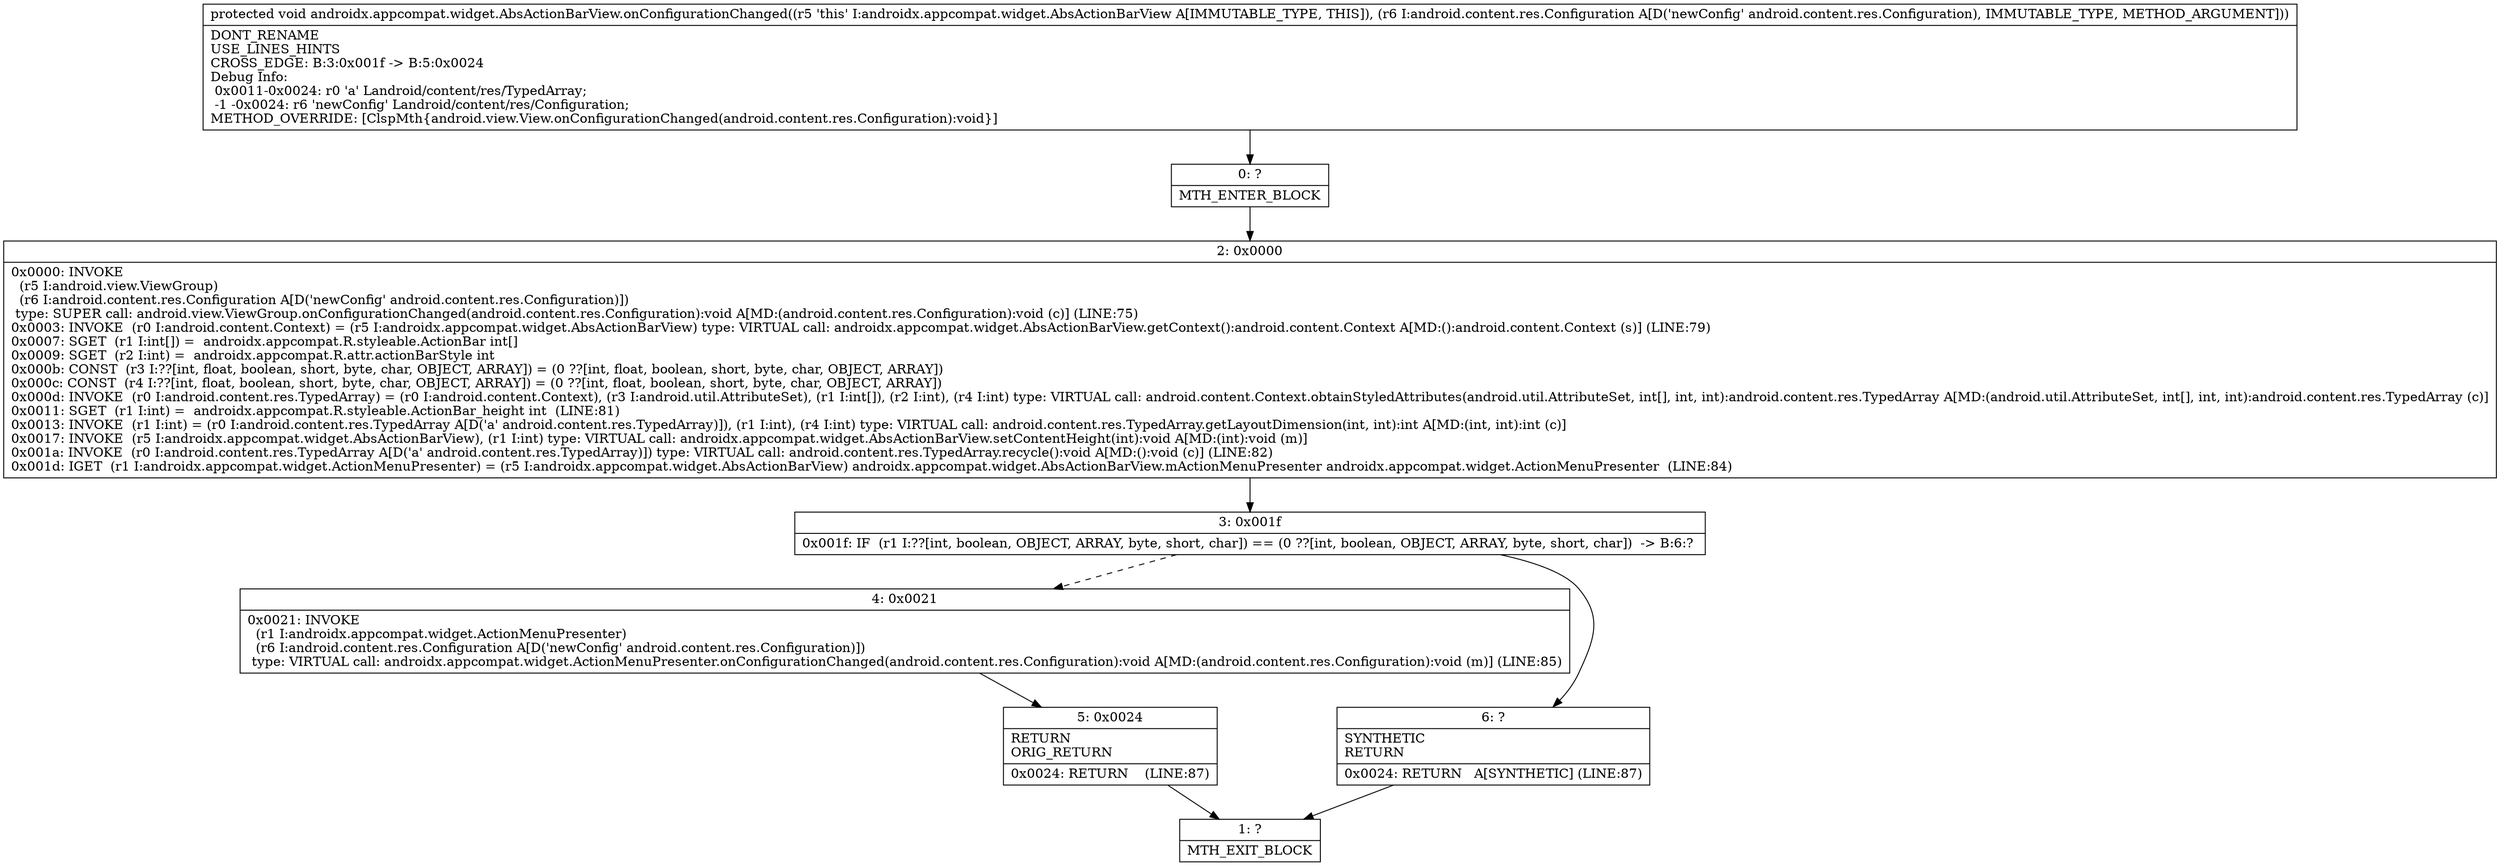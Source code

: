 digraph "CFG forandroidx.appcompat.widget.AbsActionBarView.onConfigurationChanged(Landroid\/content\/res\/Configuration;)V" {
Node_0 [shape=record,label="{0\:\ ?|MTH_ENTER_BLOCK\l}"];
Node_2 [shape=record,label="{2\:\ 0x0000|0x0000: INVOKE  \l  (r5 I:android.view.ViewGroup)\l  (r6 I:android.content.res.Configuration A[D('newConfig' android.content.res.Configuration)])\l type: SUPER call: android.view.ViewGroup.onConfigurationChanged(android.content.res.Configuration):void A[MD:(android.content.res.Configuration):void (c)] (LINE:75)\l0x0003: INVOKE  (r0 I:android.content.Context) = (r5 I:androidx.appcompat.widget.AbsActionBarView) type: VIRTUAL call: androidx.appcompat.widget.AbsActionBarView.getContext():android.content.Context A[MD:():android.content.Context (s)] (LINE:79)\l0x0007: SGET  (r1 I:int[]) =  androidx.appcompat.R.styleable.ActionBar int[] \l0x0009: SGET  (r2 I:int) =  androidx.appcompat.R.attr.actionBarStyle int \l0x000b: CONST  (r3 I:??[int, float, boolean, short, byte, char, OBJECT, ARRAY]) = (0 ??[int, float, boolean, short, byte, char, OBJECT, ARRAY]) \l0x000c: CONST  (r4 I:??[int, float, boolean, short, byte, char, OBJECT, ARRAY]) = (0 ??[int, float, boolean, short, byte, char, OBJECT, ARRAY]) \l0x000d: INVOKE  (r0 I:android.content.res.TypedArray) = (r0 I:android.content.Context), (r3 I:android.util.AttributeSet), (r1 I:int[]), (r2 I:int), (r4 I:int) type: VIRTUAL call: android.content.Context.obtainStyledAttributes(android.util.AttributeSet, int[], int, int):android.content.res.TypedArray A[MD:(android.util.AttributeSet, int[], int, int):android.content.res.TypedArray (c)]\l0x0011: SGET  (r1 I:int) =  androidx.appcompat.R.styleable.ActionBar_height int  (LINE:81)\l0x0013: INVOKE  (r1 I:int) = (r0 I:android.content.res.TypedArray A[D('a' android.content.res.TypedArray)]), (r1 I:int), (r4 I:int) type: VIRTUAL call: android.content.res.TypedArray.getLayoutDimension(int, int):int A[MD:(int, int):int (c)]\l0x0017: INVOKE  (r5 I:androidx.appcompat.widget.AbsActionBarView), (r1 I:int) type: VIRTUAL call: androidx.appcompat.widget.AbsActionBarView.setContentHeight(int):void A[MD:(int):void (m)]\l0x001a: INVOKE  (r0 I:android.content.res.TypedArray A[D('a' android.content.res.TypedArray)]) type: VIRTUAL call: android.content.res.TypedArray.recycle():void A[MD:():void (c)] (LINE:82)\l0x001d: IGET  (r1 I:androidx.appcompat.widget.ActionMenuPresenter) = (r5 I:androidx.appcompat.widget.AbsActionBarView) androidx.appcompat.widget.AbsActionBarView.mActionMenuPresenter androidx.appcompat.widget.ActionMenuPresenter  (LINE:84)\l}"];
Node_3 [shape=record,label="{3\:\ 0x001f|0x001f: IF  (r1 I:??[int, boolean, OBJECT, ARRAY, byte, short, char]) == (0 ??[int, boolean, OBJECT, ARRAY, byte, short, char])  \-\> B:6:? \l}"];
Node_4 [shape=record,label="{4\:\ 0x0021|0x0021: INVOKE  \l  (r1 I:androidx.appcompat.widget.ActionMenuPresenter)\l  (r6 I:android.content.res.Configuration A[D('newConfig' android.content.res.Configuration)])\l type: VIRTUAL call: androidx.appcompat.widget.ActionMenuPresenter.onConfigurationChanged(android.content.res.Configuration):void A[MD:(android.content.res.Configuration):void (m)] (LINE:85)\l}"];
Node_5 [shape=record,label="{5\:\ 0x0024|RETURN\lORIG_RETURN\l|0x0024: RETURN    (LINE:87)\l}"];
Node_1 [shape=record,label="{1\:\ ?|MTH_EXIT_BLOCK\l}"];
Node_6 [shape=record,label="{6\:\ ?|SYNTHETIC\lRETURN\l|0x0024: RETURN   A[SYNTHETIC] (LINE:87)\l}"];
MethodNode[shape=record,label="{protected void androidx.appcompat.widget.AbsActionBarView.onConfigurationChanged((r5 'this' I:androidx.appcompat.widget.AbsActionBarView A[IMMUTABLE_TYPE, THIS]), (r6 I:android.content.res.Configuration A[D('newConfig' android.content.res.Configuration), IMMUTABLE_TYPE, METHOD_ARGUMENT]))  | DONT_RENAME\lUSE_LINES_HINTS\lCROSS_EDGE: B:3:0x001f \-\> B:5:0x0024\lDebug Info:\l  0x0011\-0x0024: r0 'a' Landroid\/content\/res\/TypedArray;\l  \-1 \-0x0024: r6 'newConfig' Landroid\/content\/res\/Configuration;\lMETHOD_OVERRIDE: [ClspMth\{android.view.View.onConfigurationChanged(android.content.res.Configuration):void\}]\l}"];
MethodNode -> Node_0;Node_0 -> Node_2;
Node_2 -> Node_3;
Node_3 -> Node_4[style=dashed];
Node_3 -> Node_6;
Node_4 -> Node_5;
Node_5 -> Node_1;
Node_6 -> Node_1;
}

